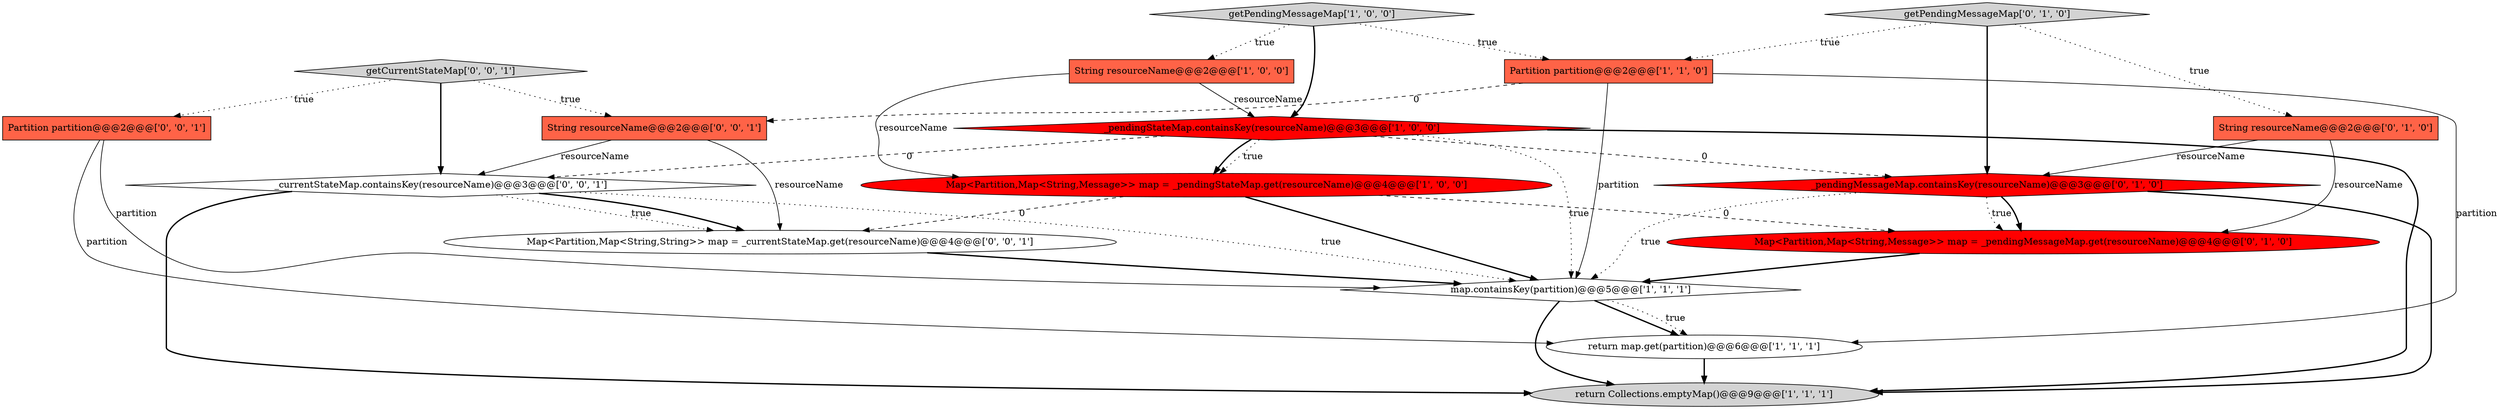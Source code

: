 digraph {
12 [style = filled, label = "Partition partition@@@2@@@['0', '0', '1']", fillcolor = tomato, shape = box image = "AAA0AAABBB3BBB"];
3 [style = filled, label = "String resourceName@@@2@@@['1', '0', '0']", fillcolor = tomato, shape = box image = "AAA0AAABBB1BBB"];
6 [style = filled, label = "getPendingMessageMap['1', '0', '0']", fillcolor = lightgray, shape = diamond image = "AAA0AAABBB1BBB"];
4 [style = filled, label = "_pendingStateMap.containsKey(resourceName)@@@3@@@['1', '0', '0']", fillcolor = red, shape = diamond image = "AAA1AAABBB1BBB"];
9 [style = filled, label = "getPendingMessageMap['0', '1', '0']", fillcolor = lightgray, shape = diamond image = "AAA0AAABBB2BBB"];
2 [style = filled, label = "return map.get(partition)@@@6@@@['1', '1', '1']", fillcolor = white, shape = ellipse image = "AAA0AAABBB1BBB"];
16 [style = filled, label = "Map<Partition,Map<String,String>> map = _currentStateMap.get(resourceName)@@@4@@@['0', '0', '1']", fillcolor = white, shape = ellipse image = "AAA0AAABBB3BBB"];
7 [style = filled, label = "return Collections.emptyMap()@@@9@@@['1', '1', '1']", fillcolor = lightgray, shape = ellipse image = "AAA0AAABBB1BBB"];
8 [style = filled, label = "String resourceName@@@2@@@['0', '1', '0']", fillcolor = tomato, shape = box image = "AAA0AAABBB2BBB"];
14 [style = filled, label = "String resourceName@@@2@@@['0', '0', '1']", fillcolor = tomato, shape = box image = "AAA0AAABBB3BBB"];
0 [style = filled, label = "Map<Partition,Map<String,Message>> map = _pendingStateMap.get(resourceName)@@@4@@@['1', '0', '0']", fillcolor = red, shape = ellipse image = "AAA1AAABBB1BBB"];
1 [style = filled, label = "map.containsKey(partition)@@@5@@@['1', '1', '1']", fillcolor = white, shape = diamond image = "AAA0AAABBB1BBB"];
5 [style = filled, label = "Partition partition@@@2@@@['1', '1', '0']", fillcolor = tomato, shape = box image = "AAA0AAABBB1BBB"];
11 [style = filled, label = "Map<Partition,Map<String,Message>> map = _pendingMessageMap.get(resourceName)@@@4@@@['0', '1', '0']", fillcolor = red, shape = ellipse image = "AAA1AAABBB2BBB"];
15 [style = filled, label = "getCurrentStateMap['0', '0', '1']", fillcolor = lightgray, shape = diamond image = "AAA0AAABBB3BBB"];
13 [style = filled, label = "_currentStateMap.containsKey(resourceName)@@@3@@@['0', '0', '1']", fillcolor = white, shape = diamond image = "AAA0AAABBB3BBB"];
10 [style = filled, label = "_pendingMessageMap.containsKey(resourceName)@@@3@@@['0', '1', '0']", fillcolor = red, shape = diamond image = "AAA1AAABBB2BBB"];
5->1 [style = solid, label="partition"];
13->16 [style = dotted, label="true"];
15->13 [style = bold, label=""];
5->14 [style = dashed, label="0"];
14->16 [style = solid, label="resourceName"];
12->1 [style = solid, label="partition"];
12->2 [style = solid, label="partition"];
4->1 [style = dotted, label="true"];
11->1 [style = bold, label=""];
4->0 [style = dotted, label="true"];
0->16 [style = dashed, label="0"];
8->11 [style = solid, label="resourceName"];
5->2 [style = solid, label="partition"];
0->11 [style = dashed, label="0"];
9->10 [style = bold, label=""];
15->14 [style = dotted, label="true"];
1->7 [style = bold, label=""];
10->7 [style = bold, label=""];
13->16 [style = bold, label=""];
4->7 [style = bold, label=""];
4->0 [style = bold, label=""];
9->8 [style = dotted, label="true"];
13->1 [style = dotted, label="true"];
6->4 [style = bold, label=""];
3->0 [style = solid, label="resourceName"];
16->1 [style = bold, label=""];
10->11 [style = dotted, label="true"];
13->7 [style = bold, label=""];
0->1 [style = bold, label=""];
15->12 [style = dotted, label="true"];
8->10 [style = solid, label="resourceName"];
1->2 [style = bold, label=""];
10->1 [style = dotted, label="true"];
2->7 [style = bold, label=""];
3->4 [style = solid, label="resourceName"];
14->13 [style = solid, label="resourceName"];
1->2 [style = dotted, label="true"];
6->3 [style = dotted, label="true"];
4->10 [style = dashed, label="0"];
4->13 [style = dashed, label="0"];
6->5 [style = dotted, label="true"];
10->11 [style = bold, label=""];
9->5 [style = dotted, label="true"];
}
